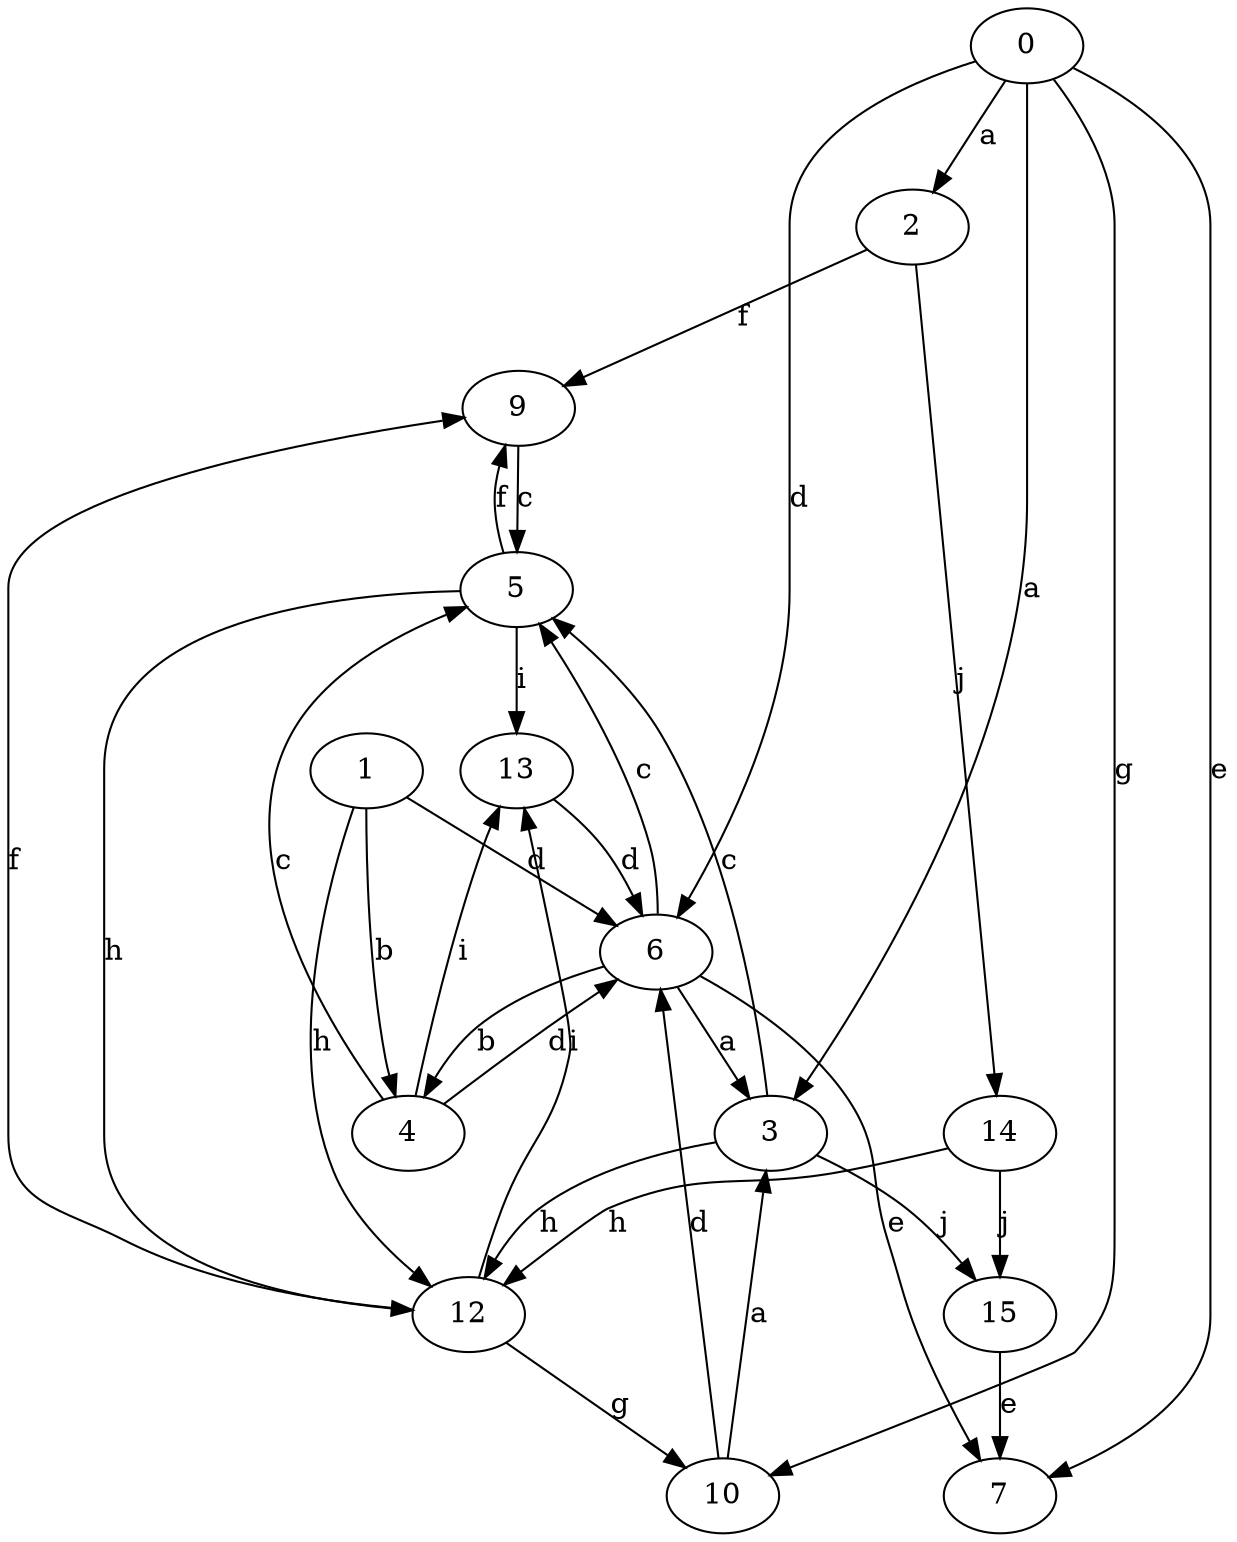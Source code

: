 strict digraph  {
2;
3;
4;
5;
6;
7;
0;
9;
10;
1;
12;
13;
14;
15;
2 -> 9  [label=f];
2 -> 14  [label=j];
3 -> 5  [label=c];
3 -> 12  [label=h];
3 -> 15  [label=j];
4 -> 5  [label=c];
4 -> 6  [label=d];
4 -> 13  [label=i];
5 -> 9  [label=f];
5 -> 12  [label=h];
5 -> 13  [label=i];
6 -> 3  [label=a];
6 -> 4  [label=b];
6 -> 5  [label=c];
6 -> 7  [label=e];
0 -> 2  [label=a];
0 -> 3  [label=a];
0 -> 6  [label=d];
0 -> 7  [label=e];
0 -> 10  [label=g];
9 -> 5  [label=c];
10 -> 3  [label=a];
10 -> 6  [label=d];
1 -> 4  [label=b];
1 -> 6  [label=d];
1 -> 12  [label=h];
12 -> 9  [label=f];
12 -> 10  [label=g];
12 -> 13  [label=i];
13 -> 6  [label=d];
14 -> 12  [label=h];
14 -> 15  [label=j];
15 -> 7  [label=e];
}
